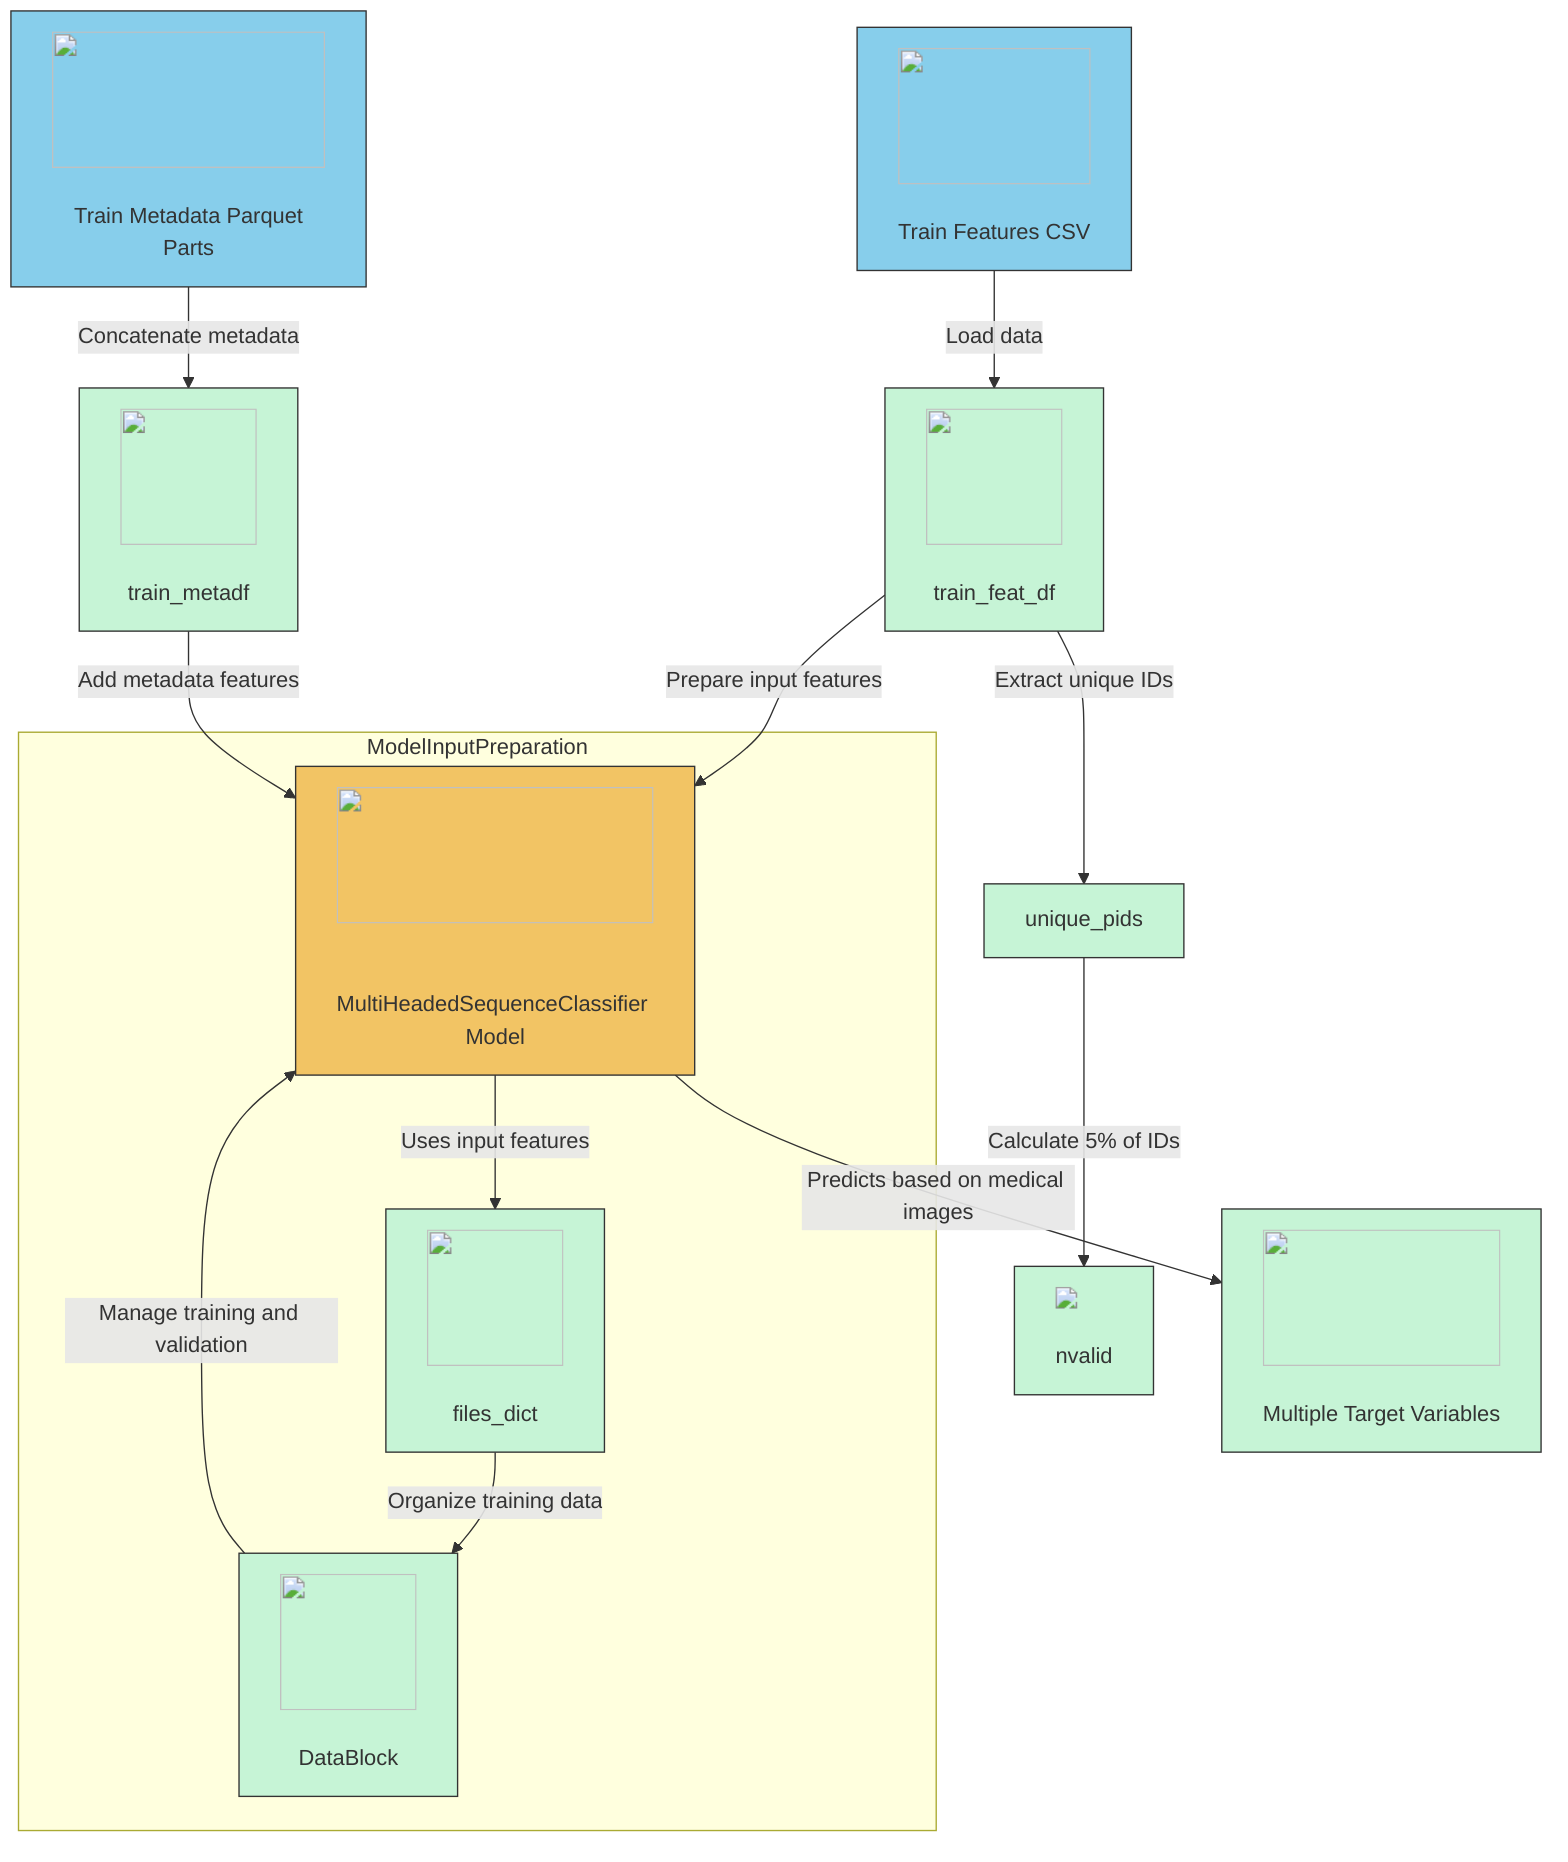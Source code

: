 flowchart TD
    %% Data Sources
    S1[<img src='icons/file.svg' width=100 height=100/> <br/> Train Features CSV] -->|Load data| V1[<img src='icons/table.svg' width=100 height=100/> <br/> train_feat_df]
    S2[<img src='icons/file.svg' width=100 height=100/> <br/> Train Metadata Parquet Parts] -->|Concatenate metadata| V2[<img src='icons/table.svg' width=100 height=100/> <br/> train_metadf]

    %% Variables and Data Transformation
    V1 -->|Prepare input features| M1[<img src='icons/brain.svg' width=100 height=100/> <br/> MultiHeadedSequenceClassifier Model]
    V2 -->|Add metadata features| M1

    M1 -->|Uses input features| V5[<img src='icons/table.svg' width=100 height=100/> <br/> files_dict]
    V1 -->|Extract unique IDs| V3[unique_pids]
    V3 -->|Calculate 5% of IDs| V4[<img src='dummy_plots/barplot_template.svg'/> <br/> nvalid]

    %% Model Preparation and Management
    subgraph ModelInputPreparation
        V5 -->|Organize training data| V6[<img src='icons/column_split.svg' width=100 height=100/> <br/> DataBlock]
        V6 -->|Manage training and validation| M1
    end

    %% Model and Target
    M1 -->|Predicts based on medical images| D1[<img src='icons/column_split.svg' width=100 height=100/> <br/> Multiple Target Variables]

    %% Comments for Clarity
    classDef dataSource fill:#87CEEB,stroke:#333,stroke-width:1px;
    classDef variable fill:#C6F4D6,stroke:#333,stroke-width:1px;
    classDef model fill:#F2C464,stroke:#333,stroke-width:1px;

    class S1,S2 dataSource;
    class V1,V2,V3,V4,V5 variable;
    class M1 model;
    class V6,D1 variable;